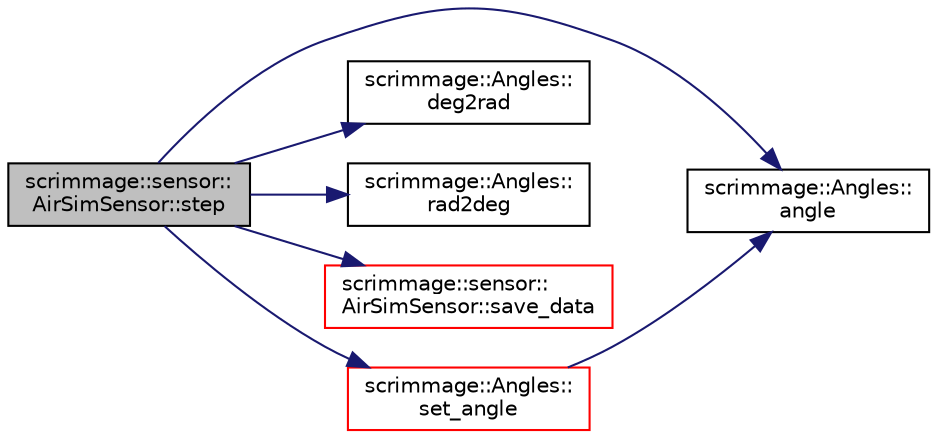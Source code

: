 digraph "scrimmage::sensor::AirSimSensor::step"
{
 // LATEX_PDF_SIZE
  edge [fontname="Helvetica",fontsize="10",labelfontname="Helvetica",labelfontsize="10"];
  node [fontname="Helvetica",fontsize="10",shape=record];
  rankdir="LR";
  Node1 [label="scrimmage::sensor::\lAirSimSensor::step",height=0.2,width=0.4,color="black", fillcolor="grey75", style="filled", fontcolor="black",tooltip=" "];
  Node1 -> Node2 [color="midnightblue",fontsize="10",style="solid",fontname="Helvetica"];
  Node2 [label="scrimmage::Angles::\langle",height=0.2,width=0.4,color="black", fillcolor="white", style="filled",URL="$classscrimmage_1_1Angles.html#aaa89bbf40a656a2dd3ca6bbea0cda034",tooltip=" "];
  Node1 -> Node3 [color="midnightblue",fontsize="10",style="solid",fontname="Helvetica"];
  Node3 [label="scrimmage::Angles::\ldeg2rad",height=0.2,width=0.4,color="black", fillcolor="white", style="filled",URL="$classscrimmage_1_1Angles.html#a49e7f100f2e0784033a7910673e6dadb",tooltip=" "];
  Node1 -> Node4 [color="midnightblue",fontsize="10",style="solid",fontname="Helvetica"];
  Node4 [label="scrimmage::Angles::\lrad2deg",height=0.2,width=0.4,color="black", fillcolor="white", style="filled",URL="$classscrimmage_1_1Angles.html#a332c83ff414a6f8567ce536231238f2d",tooltip=" "];
  Node1 -> Node5 [color="midnightblue",fontsize="10",style="solid",fontname="Helvetica"];
  Node5 [label="scrimmage::sensor::\lAirSimSensor::save_data",height=0.2,width=0.4,color="red", fillcolor="white", style="filled",URL="$classscrimmage_1_1sensor_1_1AirSimSensor.html#aa1e3c5238a9c9d4233224ad9e13b4e95",tooltip=" "];
  Node1 -> Node10 [color="midnightblue",fontsize="10",style="solid",fontname="Helvetica"];
  Node10 [label="scrimmage::Angles::\lset_angle",height=0.2,width=0.4,color="red", fillcolor="white", style="filled",URL="$classscrimmage_1_1Angles.html#a05056514efe12df0ec14f04df79965ae",tooltip=" "];
  Node10 -> Node2 [color="midnightblue",fontsize="10",style="solid",fontname="Helvetica"];
}

